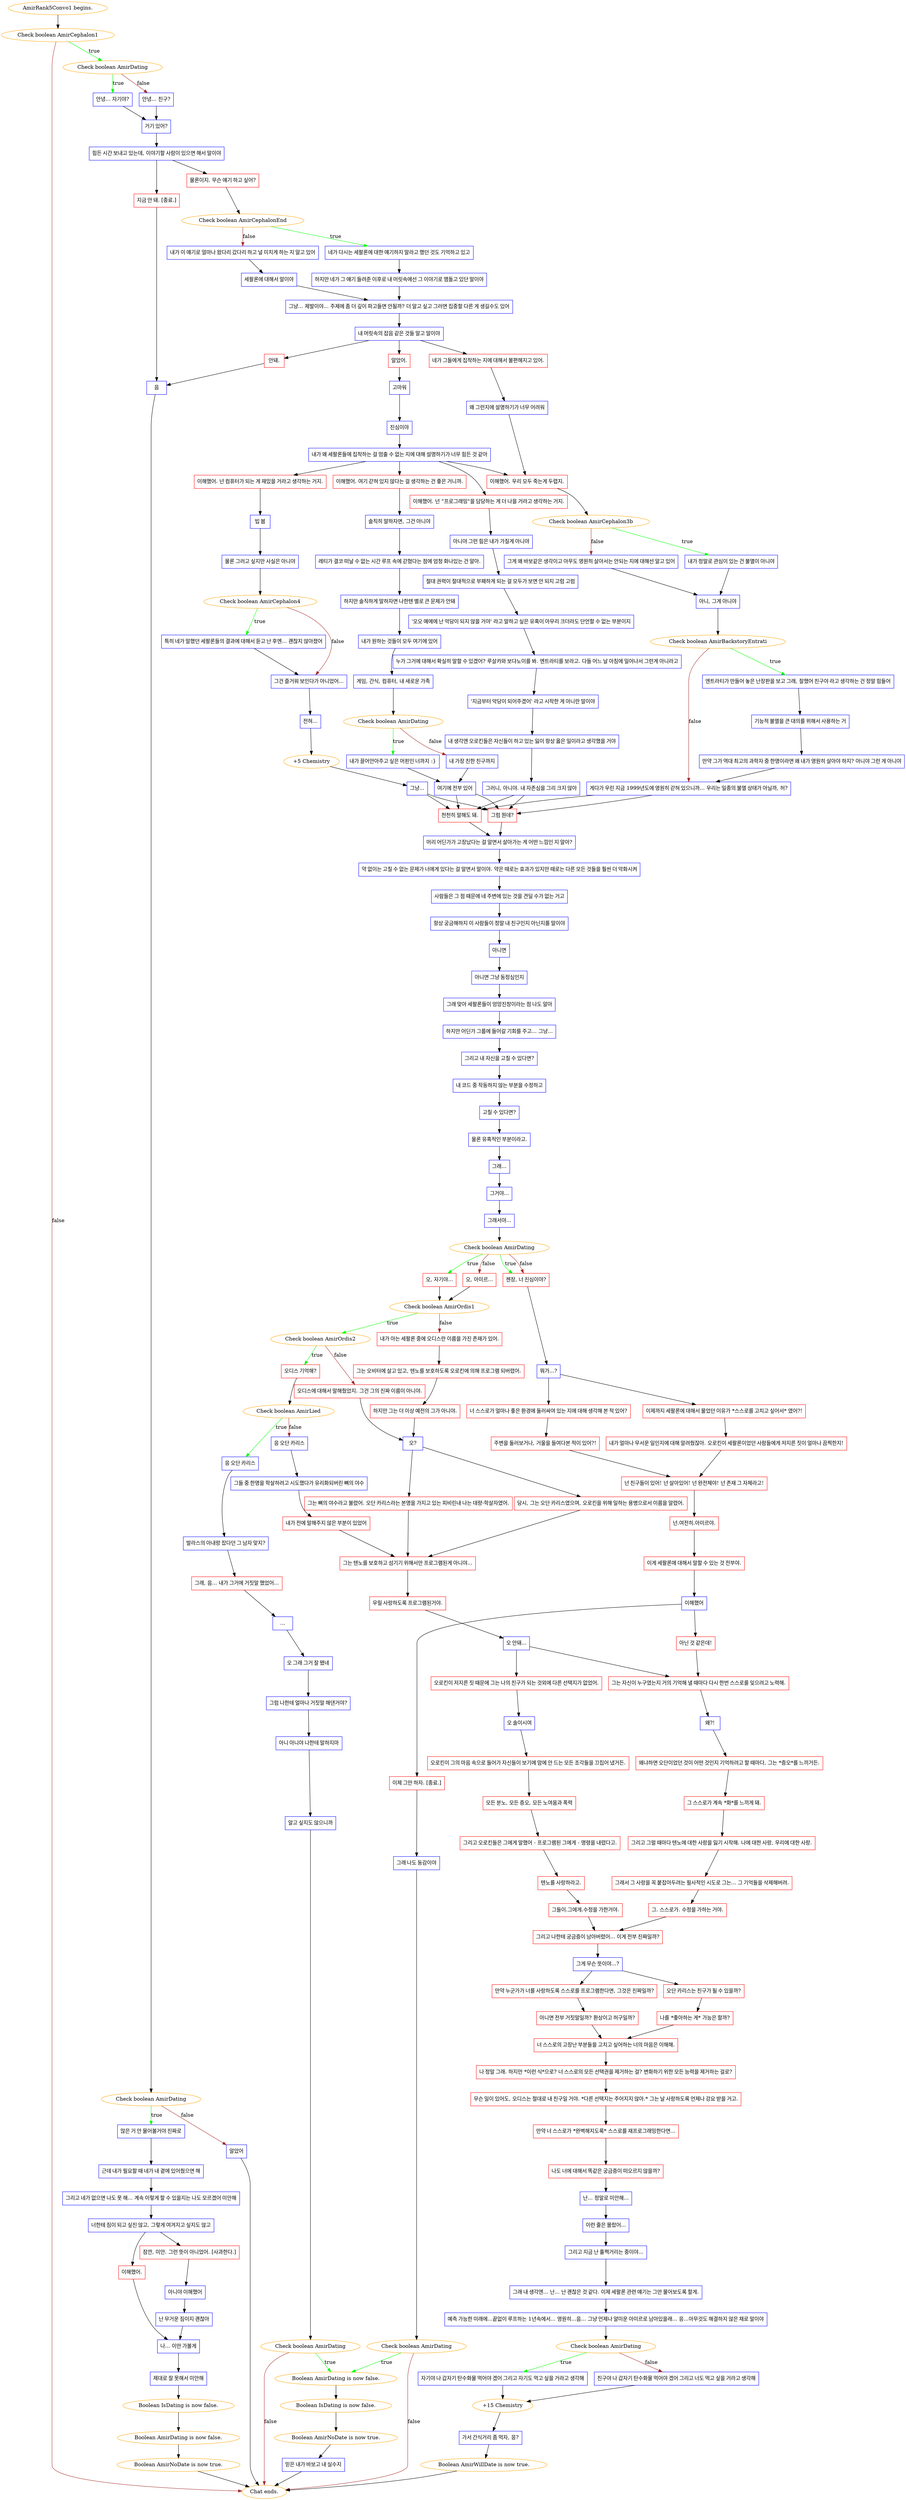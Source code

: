 digraph {
	"AmirRank5Convo1 begins." [color=orange];
		"AmirRank5Convo1 begins." -> j548119213;
	j548119213 [label="Check boolean AmirCephalon1",color=orange];
		j548119213 -> j222941914 [label=true,color=green];
		j548119213 -> "Chat ends." [label=false,color=brown];
	j222941914 [label="Check boolean AmirDating",color=orange];
		j222941914 -> j1103378196 [label=true,color=green];
		j222941914 -> j1838409980 [label=false,color=brown];
	"Chat ends." [color=orange];
	j1103378196 [label="안녕... 자기야?",shape=box,color=blue];
		j1103378196 -> j124437590;
	j1838409980 [label="안녕... 친구?",shape=box,color=blue];
		j1838409980 -> j124437590;
	j124437590 [label="거기 있어?",shape=box,color=blue];
		j124437590 -> j4186902565;
	j4186902565 [label="힘든 시간 보내고 있는데, 이야기할 사람이 있으면 해서 말이야",shape=box,color=blue];
		j4186902565 -> j1770167890;
		j4186902565 -> j1749933319;
	j1770167890 [label="지금 안 돼. [종료.]",shape=box,color=red];
		j1770167890 -> j3907819370;
	j1749933319 [label="물론이지. 무슨 얘기 하고 싶어?",shape=box,color=red];
		j1749933319 -> j20396458;
	j3907819370 [label="음",shape=box,color=blue];
		j3907819370 -> j674761093;
	j20396458 [label="Check boolean AmirCephalonEnd",color=orange];
		j20396458 -> j1807821510 [label=true,color=green];
		j20396458 -> j4247064033 [label=false,color=brown];
	j674761093 [label="Check boolean AmirDating",color=orange];
		j674761093 -> j295616474 [label=true,color=green];
		j674761093 -> j3020820972 [label=false,color=brown];
	j1807821510 [label="네가 다시는 세팔론에 대한 얘기하지 말라고 했던 것도 기억하고 있고",shape=box,color=blue];
		j1807821510 -> j4088355694;
	j4247064033 [label="내가 이 얘기로 얼마나 왔다리 갔다리 하고 널 미치게 하는 지 알고 있어",shape=box,color=blue];
		j4247064033 -> j2791440633;
	j295616474 [label="많은 거 안 물어볼거야 진짜로",shape=box,color=blue];
		j295616474 -> j1284917308;
	j3020820972 [label="알았어",shape=box,color=blue];
		j3020820972 -> "Chat ends.";
	j4088355694 [label="하지만 네가 그 얘기 들려준 이후로 내 머릿속에선 그 이야기로 맴돌고 있단 말이야",shape=box,color=blue];
		j4088355694 -> j573886468;
	j2791440633 [label="세팔론에 대해서 말이야",shape=box,color=blue];
		j2791440633 -> j573886468;
	j1284917308 [label="근데 내가 필요할 때 네가 내 곁에 있어줬으면 해",shape=box,color=blue];
		j1284917308 -> j1424972667;
	j573886468 [label="그냥... 제발이야... 주제에 좀 더 깊이 파고들면 안될까? 더 알고 싶고 그러면 집중할 다른 게 생길수도 있어",shape=box,color=blue];
		j573886468 -> j1213281931;
	j1424972667 [label="그리고 네가 없으면 나도 못 해... 계속 이렇게 할 수 있을지는 나도 모르겠어 미안해",shape=box,color=blue];
		j1424972667 -> j2261237811;
	j1213281931 [label="내 머릿속의 잡음 같은 것들 말고 말이야",shape=box,color=blue];
		j1213281931 -> j597261457;
		j1213281931 -> j4192757309;
		j1213281931 -> j2722965025;
	j2261237811 [label="너한테 짐이 되고 싶진 않고, 그렇게 여겨지고 싶지도 않고",shape=box,color=blue];
		j2261237811 -> j3843231466;
		j2261237811 -> j3893704281;
	j597261457 [label="안돼.",shape=box,color=red];
		j597261457 -> j3907819370;
	j4192757309 [label="알았어.",shape=box,color=red];
		j4192757309 -> j349197159;
	j2722965025 [label="네가 그들에게 집착하는 지에 대해서 불편해지고 있어.",shape=box,color=red];
		j2722965025 -> j4048627196;
	j3843231466 [label="이해했어.",shape=box,color=red];
		j3843231466 -> j1878338632;
	j3893704281 [label="잠깐, 미안. 그런 뜻이 아니었어. [사과한다.]",shape=box,color=red];
		j3893704281 -> j589519388;
	j349197159 [label="고마워",shape=box,color=blue];
		j349197159 -> j2222779262;
	j4048627196 [label="왜 그런지에 설명하기가 너무 어려워",shape=box,color=blue];
		j4048627196 -> j87468206;
	j1878338632 [label="나... 이만 가볼게",shape=box,color=blue];
		j1878338632 -> j320698040;
	j589519388 [label="아니야 이해했어",shape=box,color=blue];
		j589519388 -> j2531454589;
	j2222779262 [label="진심이야",shape=box,color=blue];
		j2222779262 -> j1169664839;
	j87468206 [label="이해했어. 우리 모두 죽는게 두렵지.",shape=box,color=red];
		j87468206 -> j492228751;
	j320698040 [label="제대로 잘 못해서 미안해",shape=box,color=blue];
		j320698040 -> j2483279661;
	j2531454589 [label="난 무거운 짐이지 괜찮아",shape=box,color=blue];
		j2531454589 -> j1878338632;
	j1169664839 [label="내가 왜 세팔론들에 집착하는 걸 멈출 수 없는 지에 대해 설명하기가 너무 힘든 것 같아",shape=box,color=blue];
		j1169664839 -> j87468206;
		j1169664839 -> j4207343358;
		j1169664839 -> j1215140665;
		j1169664839 -> j507638949;
	j492228751 [label="Check boolean AmirCephalon3b",color=orange];
		j492228751 -> j2155171890 [label=true,color=green];
		j492228751 -> j1077793256 [label=false,color=brown];
	j2483279661 [label="Boolean IsDating is now false.",color=orange];
		j2483279661 -> j911677755;
	j4207343358 [label="이해했어. 여기 갇혀 있지 않다는 걸 생각하는 건 좋은 거니까.",shape=box,color=red];
		j4207343358 -> j1676286104;
	j1215140665 [label="이해했어. 넌 \"프로그래밍\"을 담당하는 게 더 나을 거라고 생각하는 거지.",shape=box,color=red];
		j1215140665 -> j4240612874;
	j507638949 [label="이해했어. 넌 컴퓨터가 되는 게 재밌을 거라고 생각하는 거지.",shape=box,color=red];
		j507638949 -> j1075568035;
	j2155171890 [label="내가 정말로 관심이 있는 건 불멸이 아니야",shape=box,color=blue];
		j2155171890 -> j4294951666;
	j1077793256 [label="그게 왜 바보같은 생각이고 아무도 영원히 살아서는 안되는 지에 대해선 알고 있어",shape=box,color=blue];
		j1077793256 -> j4294951666;
	j911677755 [label="Boolean AmirDating is now false.",color=orange];
		j911677755 -> j1438323710;
	j1676286104 [label="솔직히 말하자면, 그건 아니야",shape=box,color=blue];
		j1676286104 -> j4018273024;
	j4240612874 [label="아니야 그런 힘은 내가 가질게 아니야",shape=box,color=blue];
		j4240612874 -> j125420770;
	j1075568035 [label="빕 붑",shape=box,color=blue];
		j1075568035 -> j3252574159;
	j4294951666 [label="아니, 그게 아니야",shape=box,color=blue];
		j4294951666 -> j427368731;
	j1438323710 [label="Boolean AmirNoDate is now true.",color=orange];
		j1438323710 -> "Chat ends.";
	j4018273024 [label="레티가 결코 떠날 수 없는 시간 루프 속에 갇혔다는 점에 엄청 화나있는 건 알아.",shape=box,color=blue];
		j4018273024 -> j2013651100;
	j125420770 [label="절대 권력이 절대적으로 부패하게 되는 걸 모두가 보면 안 되지 고럼 고럼",shape=box,color=blue];
		j125420770 -> j1019887703;
	j3252574159 [label="물론 그러고 싶지만 사실은 아니야",shape=box,color=blue];
		j3252574159 -> j3210509153;
	j427368731 [label="Check boolean AmirBackstoryEntrati",color=orange];
		j427368731 -> j894736596 [label=true,color=green];
		j427368731 -> j1699075108 [label=false,color=brown];
	j2013651100 [label="하지만 솔직하게 말하자면 나한텐 별로 큰 문제가 안돼",shape=box,color=blue];
		j2013651100 -> j1140520642;
	j1019887703 [label="'오오 예에에 난 악당이 되지 않을 거야' 라고 말하고 싶은 유혹이 아무리 크더라도 단언할 수 없는 부분이지",shape=box,color=blue];
		j1019887703 -> j734521253;
	j3210509153 [label="Check boolean AmirCephalon4",color=orange];
		j3210509153 -> j3772075875 [label=true,color=green];
		j3210509153 -> j108904611 [label=false,color=brown];
	j894736596 [label="엔트라티가 만들어 놓은 난장판을 보고 그래, 잘했어 친구야 라고 생각하는 건 정말 힘들어",shape=box,color=blue];
		j894736596 -> j2103446404;
	j1699075108 [label="게다가 우린 지금 1999년도에 영원히 갇혀 있으니까... 우리는 일종의 불멸 상태가 아닐까, 허?",shape=box,color=blue];
		j1699075108 -> j1936619475;
		j1699075108 -> j2589126997;
	j1140520642 [label="내가 원하는 것들이 모두 여기에 있어",shape=box,color=blue];
		j1140520642 -> j1955128209;
	j734521253 [label="누가 그거에 대해서 확실히 말할 수 있겠어? 루살카와 보댜노이를 봐. 엔트라티를 보라고. 다들 어느 날 아침에 일어나서 그런게 아니라고",shape=box,color=blue];
		j734521253 -> j1015333878;
	j3772075875 [label="특히 네가 말했던 세팔론들의 결과에 대해서 듣고 난 후엔... 괜찮지 않아졌어",shape=box,color=blue];
		j3772075875 -> j108904611;
	j108904611 [label="그건 즐거워 보인다가 아니었어...",shape=box,color=blue];
		j108904611 -> j2457754631;
	j2103446404 [label="기능적 불멸을 큰 대의를 위해서 사용하는 거",shape=box,color=blue];
		j2103446404 -> j2573765266;
	j1936619475 [label="천천히 말해도 돼.",shape=box,color=red];
		j1936619475 -> j4111236098;
	j2589126997 [label="그럼 뭔데?",shape=box,color=red];
		j2589126997 -> j4111236098;
	j1955128209 [label="게임, 간식, 컴퓨터, 내 새로운 가족",shape=box,color=blue];
		j1955128209 -> j3960698465;
	j1015333878 [label="'지금부터 악당이 되어주겠어' 라고 시작한 게 아니란 말이야",shape=box,color=blue];
		j1015333878 -> j1439996632;
	j2457754631 [label="전혀...",shape=box,color=blue];
		j2457754631 -> j672992279;
	j2573765266 [label="만약 그가 역대 최고의 과학자 중 한명이라면 왜 내가 영원히 살아야 하지? 아니야 그런 게 아니야",shape=box,color=blue];
		j2573765266 -> j1699075108;
	j4111236098 [label="머리 어딘가가 고장났다는 걸 알면서 살아가는 게 어떤 느낌인 지 알아?",shape=box,color=blue];
		j4111236098 -> j946131890;
	j3960698465 [label="Check boolean AmirDating",color=orange];
		j3960698465 -> j2852811311 [label=true,color=green];
		j3960698465 -> j431171837 [label=false,color=brown];
	j1439996632 [label="내 생각엔 오로킨들은 자신들이 하고 있는 잃이 항상 옳은 일이라고 생각했을 거야",shape=box,color=blue];
		j1439996632 -> j2887168545;
	j672992279 [label="+5 Chemistry",color=orange];
		j672992279 -> j1167131648;
	j946131890 [label="약 없이는 고칠 수 없는 문제가 너에게 있다는 걸 알면서 말이야. 약은 때로는 효과가 있지만 때로는 다른 모든 것들을 훨씬 더 악화시켜",shape=box,color=blue];
		j946131890 -> j761120430;
	j2852811311 [label="내가 끌어안아주고 싶은 머핀인 너까지 :}",shape=box,color=blue];
		j2852811311 -> j945205737;
	j431171837 [label="내 가장 친한 친구까지",shape=box,color=blue];
		j431171837 -> j945205737;
	j2887168545 [label="그러니, 아니야. 내 자존심을 그리 크지 않아",shape=box,color=blue];
		j2887168545 -> j1936619475;
		j2887168545 -> j2589126997;
	j1167131648 [label="그냥...",shape=box,color=blue];
		j1167131648 -> j1936619475;
		j1167131648 -> j2589126997;
	j761120430 [label="사람들은 그 점 때문에 네 주변에 있는 것을 견딜 수가 없는 거고",shape=box,color=blue];
		j761120430 -> j2333017312;
	j945205737 [label="여기에 전부 있어",shape=box,color=blue];
		j945205737 -> j1936619475;
		j945205737 -> j2589126997;
	j2333017312 [label="항상 궁금해하지 이 사람들이 정말 내 친구인지 아닌지를 말이야",shape=box,color=blue];
		j2333017312 -> j2432293138;
	j2432293138 [label="아니면",shape=box,color=blue];
		j2432293138 -> j2034429082;
	j2034429082 [label="아니면 그냥 동정심인지",shape=box,color=blue];
		j2034429082 -> j2106080517;
	j2106080517 [label="그래 맞아 세팔론들이 엉망진창이라는 점 나도 알아",shape=box,color=blue];
		j2106080517 -> j1226903741;
	j1226903741 [label="하지만 어딘가 그룹에 들어갈 기회를 주고... 그냥...",shape=box,color=blue];
		j1226903741 -> j355152398;
	j355152398 [label="그리고 내 자신을 고칠 수 있다면?",shape=box,color=blue];
		j355152398 -> j464460961;
	j464460961 [label="내 코드 중 작동하지 않는 부분을 수정하고",shape=box,color=blue];
		j464460961 -> j2414008032;
	j2414008032 [label="고칠 수 있다면?",shape=box,color=blue];
		j2414008032 -> j2340557017;
	j2340557017 [label="물론 유혹적인 부분이라고.",shape=box,color=blue];
		j2340557017 -> j3693890003;
	j3693890003 [label="그래...",shape=box,color=blue];
		j3693890003 -> j2022653426;
	j2022653426 [label="그거야...",shape=box,color=blue];
		j2022653426 -> j103984869;
	j103984869 [label="그래서야...",shape=box,color=blue];
		j103984869 -> j2665251816;
	j2665251816 [label="Check boolean AmirDating",color=orange];
		j2665251816 -> j1800356678 [label=true,color=green];
		j2665251816 -> j3789076200 [label=true,color=green];
		j2665251816 -> j76185664 [label=false,color=brown];
		j2665251816 -> j3789076200 [label=false,color=brown];
	j1800356678 [label="오, 자기야...",shape=box,color=red];
		j1800356678 -> j3233125665;
	j3789076200 [label="젠장, 너 진심이야?",shape=box,color=red];
		j3789076200 -> j36308995;
	j76185664 [label="오, 아미르...",shape=box,color=red];
		j76185664 -> j3233125665;
	j3233125665 [label="Check boolean AmirOrdis1",color=orange];
		j3233125665 -> j2834773449 [label=true,color=green];
		j3233125665 -> j183108303 [label=false,color=brown];
	j36308995 [label="뭐가...?",shape=box,color=blue];
		j36308995 -> j1287408654;
		j36308995 -> j3115200114;
	j2834773449 [label="Check boolean AmirOrdis2",color=orange];
		j2834773449 -> j1111510986 [label=true,color=green];
		j2834773449 -> j317741806 [label=false,color=brown];
	j183108303 [label="내가 아는 세팔론 중에 오디스란 이름을 가진 존재가 있어.",shape=box,color=red];
		j183108303 -> j3805111618;
	j1287408654 [label="이제까지 세팔론에 대해서 물었던 이유가 *스스로를 고치고 싶어서* 였어?!",shape=box,color=red];
		j1287408654 -> j2792722210;
	j3115200114 [label="너 스스로가 얼마나 좋은 환경에 둘러싸여 있는 지에 대해 생각해 본 적 있어?",shape=box,color=red];
		j3115200114 -> j2066081812;
	j1111510986 [label="오디스 기억해?",shape=box,color=red];
		j1111510986 -> j3415104230;
	j317741806 [label="오디스에 대해서 말해줬었지. 그건 그의 진짜 이름이 아니야.",shape=box,color=red];
		j317741806 -> j2347633083;
	j3805111618 [label="그는 오비터에 살고 있고, 텐노를 보호하도록 오로킨에 의해 프로그램 되버렸어.",shape=box,color=red];
		j3805111618 -> j2107025899;
	j2792722210 [label="내가 얼마나 무서운 일인지에 대해 알려줬잖아. 오로킨이 세팔론이었던 사람들에게 저지른 짓이 얼마나 끔찍한지!",shape=box,color=red];
		j2792722210 -> j531367162;
	j2066081812 [label="주변을 둘러보거나, 거울을 들여다본 적이 있어?!",shape=box,color=red];
		j2066081812 -> j531367162;
	j3415104230 [label="Check boolean AmirLied",color=orange];
		j3415104230 -> j441165768 [label=true,color=green];
		j3415104230 -> j1120342632 [label=false,color=brown];
	j2347633083 [label="오?",shape=box,color=blue];
		j2347633083 -> j315277891;
		j2347633083 -> j1617737013;
	j2107025899 [label="하지만 그는 더 이상 예전의 그가 아니야.",shape=box,color=red];
		j2107025899 -> j2347633083;
	j531367162 [label="넌 친구들이 있어! 넌 살아있어! 넌 완전체야! 넌 존재 그 자체라고!",shape=box,color=red];
		j531367162 -> j625790137;
	j441165768 [label="응 오단 카리스",shape=box,color=blue];
		j441165768 -> j158588864;
	j1120342632 [label="응 오단 카리스",shape=box,color=blue];
		j1120342632 -> j3308539799;
	j315277891 [label="그는 뼈의 야수라고 불렸어. 오단 카리스라는 본명을 가지고 있는 피비린내 나는 대량-학살자였어.",shape=box,color=red];
		j315277891 -> j3695440190;
	j1617737013 [label="당시, 그는 오단 카리스였으며, 오로킨을 위해 일하는 용병으로서 이름을 알렸어.",shape=box,color=red];
		j1617737013 -> j3695440190;
	j625790137 [label="넌.여전히.아미르야.",shape=box,color=red];
		j625790137 -> j2244987857;
	j158588864 [label="발라스의 아내랑 잤다던 그 남자 맞지?",shape=box,color=blue];
		j158588864 -> j2379846929;
	j3308539799 [label="그들 중 한명을 학살하려고 시도했다가 유리화되버린 뼈의 야수",shape=box,color=blue];
		j3308539799 -> j2142291758;
	j3695440190 [label="그는 텐노를 보호하고 섬기기 위해서만 프로그램된게 아니야...",shape=box,color=red];
		j3695440190 -> j4168411502;
	j2244987857 [label="이게 세팔론에 대해서 말할 수 있는 것 전부야.",shape=box,color=red];
		j2244987857 -> j3135827613;
	j2379846929 [label="그래, 음... 내가 그거에 거짓말 했었어...",shape=box,color=red];
		j2379846929 -> j1829653212;
	j2142291758 [label="내가 전에 말해주지 않은 부분이 있었어",shape=box,color=red];
		j2142291758 -> j3695440190;
	j4168411502 [label="우릴 사랑하도록 프로그램된거야.",shape=box,color=red];
		j4168411502 -> j3297755045;
	j3135827613 [label="이해했어",shape=box,color=blue];
		j3135827613 -> j906818786;
		j3135827613 -> j2657251743;
	j1829653212 [label="...",shape=box,color=blue];
		j1829653212 -> j2542764292;
	j3297755045 [label="오 안돼...",shape=box,color=blue];
		j3297755045 -> j3148992934;
		j3297755045 -> j2984784823;
	j906818786 [label="이제 그만 하자. [종료.]",shape=box,color=red];
		j906818786 -> j456307535;
	j2657251743 [label="아닌 것 같은데!",shape=box,color=red];
		j2657251743 -> j2984784823;
	j2542764292 [label="오 그래 그거 잘 됐네",shape=box,color=blue];
		j2542764292 -> j589013440;
	j3148992934 [label="오로킨이 저지른 짓 때문에 그는 나의 친구가 되는 것외에 다른 선택지가 없었어.",shape=box,color=red];
		j3148992934 -> j4160197451;
	j2984784823 [label="그는 자신이 누구였는지 거의 기억해 낼 때마다 다시 한번 스스로를 잊으려고 노력해.",shape=box,color=red];
		j2984784823 -> j1851038009;
	j456307535 [label="그래 나도 동감이야",shape=box,color=blue];
		j456307535 -> j3876333833;
	j589013440 [label="그럼 나한테 얼마나 거짓말 해댄거야?",shape=box,color=blue];
		j589013440 -> j1600222384;
	j4160197451 [label="오 솔이시여",shape=box,color=blue];
		j4160197451 -> j2329466571;
	j1851038009 [label="왜?!",shape=box,color=blue];
		j1851038009 -> j3015927182;
	j3876333833 [label="Check boolean AmirDating",color=orange];
		j3876333833 -> j3995573178 [label=true,color=green];
		j3876333833 -> "Chat ends." [label=false,color=brown];
	j1600222384 [label="아니 아니야 나한테 말하지마",shape=box,color=blue];
		j1600222384 -> j2883662519;
	j2329466571 [label="오로킨이 그의 마음 속으로 들어가 자신들이 보기에 맘에 안 드는 모든 조각들을 끄집어 냈거든.",shape=box,color=red];
		j2329466571 -> j2000433448;
	j3015927182 [label="왜냐하면 오단이었던 것이 어떤 것인지 기억하려고 할 때마다, 그는 *증오*를 느끼거든.",shape=box,color=red];
		j3015927182 -> j713700524;
	j3995573178 [label="Boolean AmirDating is now false.",color=orange];
		j3995573178 -> j2174795493;
	j2883662519 [label="알고 싶지도 않으니까",shape=box,color=blue];
		j2883662519 -> j532489223;
	j2000433448 [label="모든 분노, 모든 증오, 모든 노여움과 폭력",shape=box,color=red];
		j2000433448 -> j2776309463;
	j713700524 [label="그 스스로가 계속 *화*를 느끼게 돼.",shape=box,color=red];
		j713700524 -> j669721119;
	j2174795493 [label="Boolean IsDating is now false.",color=orange];
		j2174795493 -> j1149386817;
	j532489223 [label="Check boolean AmirDating",color=orange];
		j532489223 -> j3995573178 [label=true,color=green];
		j532489223 -> "Chat ends." [label=false,color=brown];
	j2776309463 [label="그리고 오로킨들은 그에게 말했어 - 프로그램된 그에게 - 명령을 내렸다고.",shape=box,color=red];
		j2776309463 -> j411226460;
	j669721119 [label="그리고 그럴 때마다 텐노에 대한 사랑을 잃기 시작해. 나에 대한 사랑, 우리에 대한 사랑.",shape=box,color=red];
		j669721119 -> j3747380789;
	j1149386817 [label="Boolean AmirNoDate is now true.",color=orange];
		j1149386817 -> j2984414079;
	j411226460 [label="텐노를 사랑하라고.",shape=box,color=red];
		j411226460 -> j1447920365;
	j3747380789 [label="그래서 그 사랑을 꼭 붙잡아두려는 필사적인 시도로 그는... 그 기억들을 삭제해버려.",shape=box,color=red];
		j3747380789 -> j597038786;
	j2984414079 [label="믿은 내가 바보고 내 실수지",shape=box,color=blue];
		j2984414079 -> "Chat ends.";
	j1447920365 [label="그들이.그에게.수정을 가한거야.",shape=box,color=red];
		j1447920365 -> j3053425417;
	j597038786 [label="그. 스스로가. 수정을 가하는 거야.",shape=box,color=red];
		j597038786 -> j3053425417;
	j3053425417 [label="그리고 나한테 궁금증이 남아버렸어... 이게 전부 진짜일까?",shape=box,color=red];
		j3053425417 -> j1425335550;
	j1425335550 [label="그게 무슨 뜻이야...?",shape=box,color=blue];
		j1425335550 -> j3132994054;
		j1425335550 -> j1135839443;
	j3132994054 [label="오단 카리스는 친구가 될 수 있을까?",shape=box,color=red];
		j3132994054 -> j2312413509;
	j1135839443 [label="만약 누군가가 너를 사랑하도록 스스로를 프로그램한다면, 그것은 진짜일까?",shape=box,color=red];
		j1135839443 -> j3856599645;
	j2312413509 [label="나를 *좋아하는 게* 가능은 할까?",shape=box,color=red];
		j2312413509 -> j423520377;
	j3856599645 [label="아니면 전부 거짓말일까? 환상이고 허구일까?",shape=box,color=red];
		j3856599645 -> j423520377;
	j423520377 [label="너 스스로의 고장난 부분들을 고치고 싶어하는 너의 마음은 이해해.",shape=box,color=red];
		j423520377 -> j4103186974;
	j4103186974 [label="나 정말 그래. 하지만 *이런 식*으로? 너 스스로의 모든 선택권을 제거하는 걸? 변화하기 위한 모든 능력을 제거하는 걸로?",shape=box,color=red];
		j4103186974 -> j2900880639;
	j2900880639 [label="무슨 일이 있어도, 오디스는 절대로 내 친구일 거야. *다른 선택지는 주어지지 않아.* 그는 날 사랑하도록 언제나 강요 받을 거고.",shape=box,color=red];
		j2900880639 -> j2740858363;
	j2740858363 [label="만약 너 스스로가 *완벽해지도록* 스스로를 재프로그래밍한다면...",shape=box,color=red];
		j2740858363 -> j461881477;
	j461881477 [label="나도 너에 대해서 똑같은 궁금증이 떠오르지 않을까?",shape=box,color=red];
		j461881477 -> j3342228929;
	j3342228929 [label="난... 정말로 미안해...",shape=box,color=blue];
		j3342228929 -> j904485678;
	j904485678 [label="이런 줄은 몰랐어...",shape=box,color=blue];
		j904485678 -> j1188515467;
	j1188515467 [label="그리고 지금 난 훌쩍거리는 중이야...",shape=box,color=blue];
		j1188515467 -> j1358211192;
	j1358211192 [label="그래 내 생각엔... 난... 난 괜찮은 것 같다. 이제 세팔론 관련 얘기는 그만 물어보도록 할게.",shape=box,color=blue];
		j1358211192 -> j1520271254;
	j1520271254 [label="예측 가능한 미래에...끝없이 루프하는 1년속에서... 영원히...음... 그냥 언제나 얄미운 아미르로 남아있을래... 응...아무것도 해결하지 않은 채로 말이야",shape=box,color=blue];
		j1520271254 -> j1832888177;
	j1832888177 [label="Check boolean AmirDating",color=orange];
		j1832888177 -> j1557942823 [label=true,color=green];
		j1832888177 -> j3561721526 [label=false,color=brown];
	j1557942823 [label="자기야 나 갑자기 탄수화물 먹어야 겠어 그리고 자기도 먹고 싶을 거라고 생각해",shape=box,color=blue];
		j1557942823 -> j2230446144;
	j3561721526 [label="친구야 나 갑자기 탄수화물 먹어야 겠어 그리고 너도 먹고 싶을 거라고 생각해",shape=box,color=blue];
		j3561721526 -> j2230446144;
	j2230446144 [label="+15 Chemistry",color=orange];
		j2230446144 -> j2501917601;
	j2501917601 [label="가서 간식거리 좀 먹자, 응?",shape=box,color=blue];
		j2501917601 -> j1538486228;
	j1538486228 [label="Boolean AmirWillDate is now true.",color=orange];
		j1538486228 -> "Chat ends.";
}